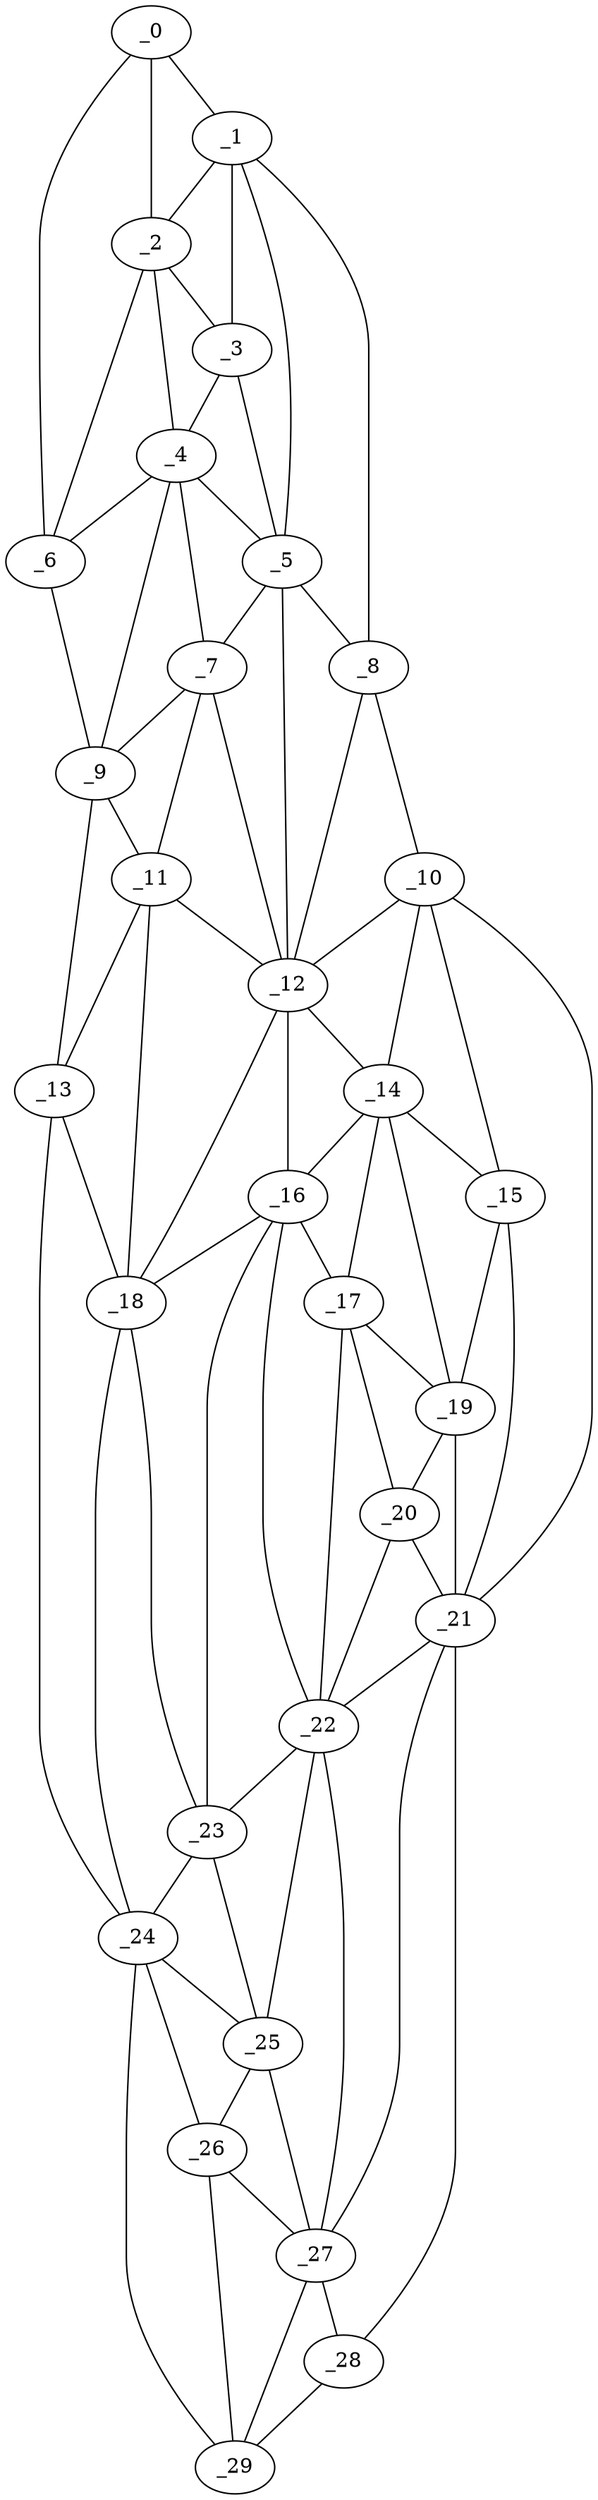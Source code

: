 graph "obj27__315.gxl" {
	_0	 [x=6,
		y=77];
	_1	 [x=9,
		y=70];
	_0 -- _1	 [valence=1];
	_2	 [x=26,
		y=71];
	_0 -- _2	 [valence=2];
	_6	 [x=39,
		y=94];
	_0 -- _6	 [valence=1];
	_1 -- _2	 [valence=2];
	_3	 [x=27,
		y=66];
	_1 -- _3	 [valence=2];
	_5	 [x=39,
		y=53];
	_1 -- _5	 [valence=2];
	_8	 [x=46,
		y=43];
	_1 -- _8	 [valence=1];
	_2 -- _3	 [valence=1];
	_4	 [x=34,
		y=70];
	_2 -- _4	 [valence=2];
	_2 -- _6	 [valence=2];
	_3 -- _4	 [valence=2];
	_3 -- _5	 [valence=1];
	_4 -- _5	 [valence=1];
	_4 -- _6	 [valence=2];
	_7	 [x=45,
		y=68];
	_4 -- _7	 [valence=1];
	_9	 [x=49,
		y=92];
	_4 -- _9	 [valence=2];
	_5 -- _7	 [valence=2];
	_5 -- _8	 [valence=1];
	_12	 [x=66,
		y=62];
	_5 -- _12	 [valence=1];
	_6 -- _9	 [valence=1];
	_7 -- _9	 [valence=2];
	_11	 [x=65,
		y=80];
	_7 -- _11	 [valence=2];
	_7 -- _12	 [valence=2];
	_10	 [x=53,
		y=40];
	_8 -- _10	 [valence=1];
	_8 -- _12	 [valence=2];
	_9 -- _11	 [valence=2];
	_13	 [x=68,
		y=88];
	_9 -- _13	 [valence=1];
	_10 -- _12	 [valence=2];
	_14	 [x=70,
		y=52];
	_10 -- _14	 [valence=2];
	_15	 [x=73,
		y=39];
	_10 -- _15	 [valence=1];
	_21	 [x=90,
		y=33];
	_10 -- _21	 [valence=1];
	_11 -- _12	 [valence=2];
	_11 -- _13	 [valence=2];
	_18	 [x=75,
		y=75];
	_11 -- _18	 [valence=1];
	_12 -- _14	 [valence=1];
	_16	 [x=73,
		y=61];
	_12 -- _16	 [valence=2];
	_12 -- _18	 [valence=2];
	_13 -- _18	 [valence=2];
	_24	 [x=96,
		y=76];
	_13 -- _24	 [valence=1];
	_14 -- _15	 [valence=2];
	_14 -- _16	 [valence=2];
	_17	 [x=75,
		y=52];
	_14 -- _17	 [valence=1];
	_19	 [x=77,
		y=45];
	_14 -- _19	 [valence=2];
	_15 -- _19	 [valence=1];
	_15 -- _21	 [valence=2];
	_16 -- _17	 [valence=2];
	_16 -- _18	 [valence=1];
	_22	 [x=90,
		y=55];
	_16 -- _22	 [valence=1];
	_23	 [x=93,
		y=67];
	_16 -- _23	 [valence=2];
	_17 -- _19	 [valence=2];
	_20	 [x=85,
		y=47];
	_17 -- _20	 [valence=2];
	_17 -- _22	 [valence=2];
	_18 -- _23	 [valence=2];
	_18 -- _24	 [valence=2];
	_19 -- _20	 [valence=1];
	_19 -- _21	 [valence=1];
	_20 -- _21	 [valence=2];
	_20 -- _22	 [valence=1];
	_21 -- _22	 [valence=1];
	_27	 [x=115,
		y=41];
	_21 -- _27	 [valence=1];
	_28	 [x=122,
		y=42];
	_21 -- _28	 [valence=1];
	_22 -- _23	 [valence=2];
	_25	 [x=103,
		y=61];
	_22 -- _25	 [valence=2];
	_22 -- _27	 [valence=2];
	_23 -- _24	 [valence=1];
	_23 -- _25	 [valence=2];
	_24 -- _25	 [valence=2];
	_26	 [x=114,
		y=58];
	_24 -- _26	 [valence=1];
	_29	 [x=125,
		y=53];
	_24 -- _29	 [valence=1];
	_25 -- _26	 [valence=2];
	_25 -- _27	 [valence=1];
	_26 -- _27	 [valence=2];
	_26 -- _29	 [valence=1];
	_27 -- _28	 [valence=2];
	_27 -- _29	 [valence=2];
	_28 -- _29	 [valence=1];
}
